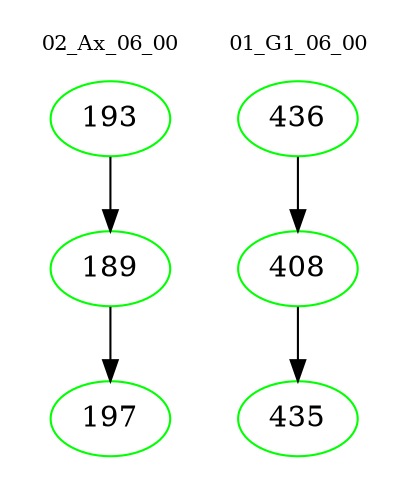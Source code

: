 digraph{
subgraph cluster_0 {
color = white
label = "02_Ax_06_00";
fontsize=10;
T0_193 [label="193", color="green"]
T0_193 -> T0_189 [color="black"]
T0_189 [label="189", color="green"]
T0_189 -> T0_197 [color="black"]
T0_197 [label="197", color="green"]
}
subgraph cluster_1 {
color = white
label = "01_G1_06_00";
fontsize=10;
T1_436 [label="436", color="green"]
T1_436 -> T1_408 [color="black"]
T1_408 [label="408", color="green"]
T1_408 -> T1_435 [color="black"]
T1_435 [label="435", color="green"]
}
}
